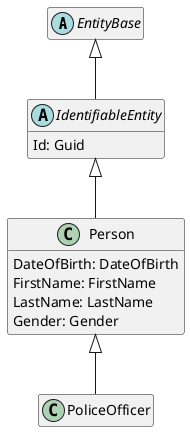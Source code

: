 ﻿@startuml
hide empty members

abstract class EntityBase {
}

EntityBase <|-- IdentifiableEntity

abstract class IdentifiableEntity {
    Id: Guid
}

IdentifiableEntity <|-- Person

class Person {
    DateOfBirth: DateOfBirth
    FirstName: FirstName
    LastName: LastName
    Gender: Gender
}

Person <|-- PoliceOfficer

class PoliceOfficer {
}

@enduml
